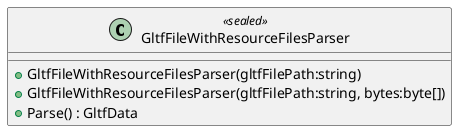 @startuml
class GltfFileWithResourceFilesParser <<sealed>> {
    + GltfFileWithResourceFilesParser(gltfFilePath:string)
    + GltfFileWithResourceFilesParser(gltfFilePath:string, bytes:byte[])
    + Parse() : GltfData
}
@enduml
